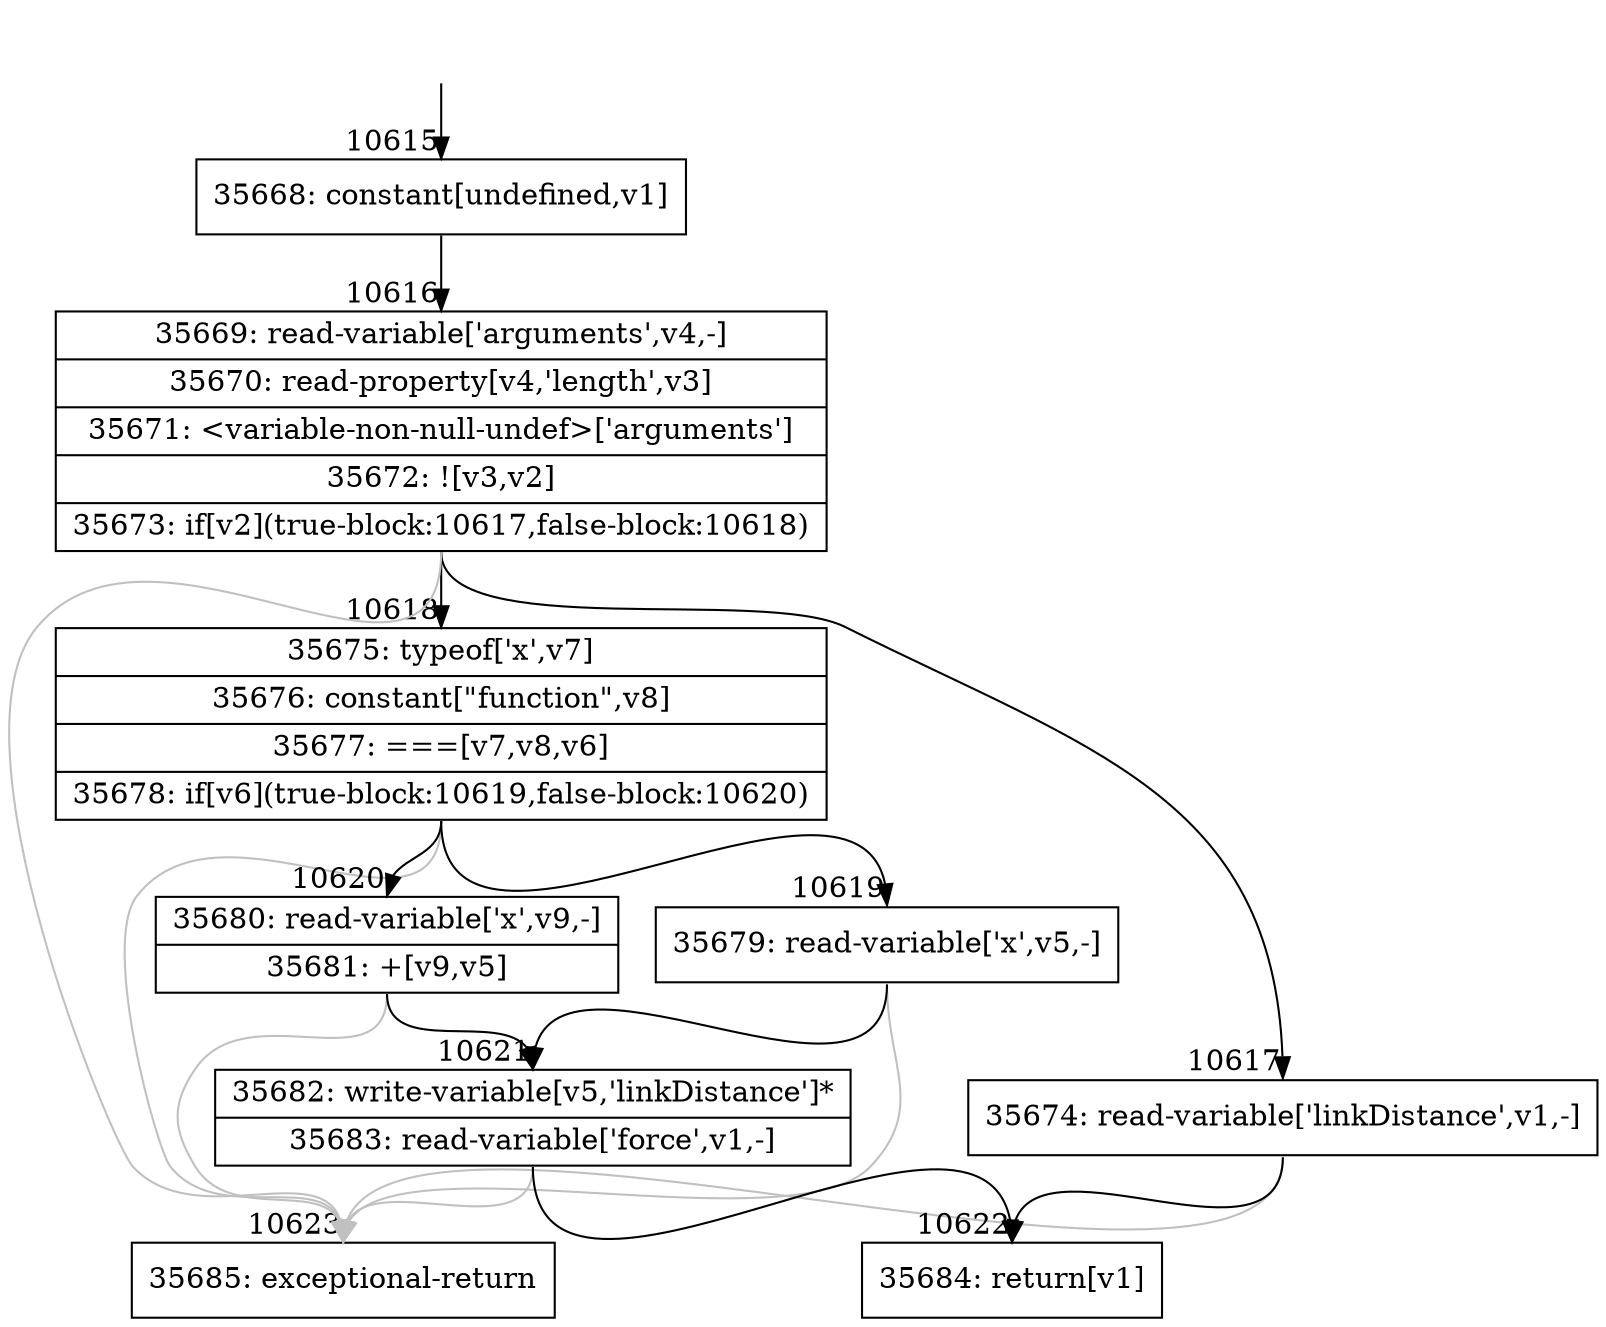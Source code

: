 digraph {
rankdir="TD"
BB_entry976[shape=none,label=""];
BB_entry976 -> BB10615 [tailport=s, headport=n, headlabel="    10615"]
BB10615 [shape=record label="{35668: constant[undefined,v1]}" ] 
BB10615 -> BB10616 [tailport=s, headport=n, headlabel="      10616"]
BB10616 [shape=record label="{35669: read-variable['arguments',v4,-]|35670: read-property[v4,'length',v3]|35671: \<variable-non-null-undef\>['arguments']|35672: ![v3,v2]|35673: if[v2](true-block:10617,false-block:10618)}" ] 
BB10616 -> BB10617 [tailport=s, headport=n, headlabel="      10617"]
BB10616 -> BB10618 [tailport=s, headport=n, headlabel="      10618"]
BB10616 -> BB10623 [tailport=s, headport=n, color=gray, headlabel="      10623"]
BB10617 [shape=record label="{35674: read-variable['linkDistance',v1,-]}" ] 
BB10617 -> BB10622 [tailport=s, headport=n, headlabel="      10622"]
BB10617 -> BB10623 [tailport=s, headport=n, color=gray]
BB10618 [shape=record label="{35675: typeof['x',v7]|35676: constant[\"function\",v8]|35677: ===[v7,v8,v6]|35678: if[v6](true-block:10619,false-block:10620)}" ] 
BB10618 -> BB10619 [tailport=s, headport=n, headlabel="      10619"]
BB10618 -> BB10620 [tailport=s, headport=n, headlabel="      10620"]
BB10618 -> BB10623 [tailport=s, headport=n, color=gray]
BB10619 [shape=record label="{35679: read-variable['x',v5,-]}" ] 
BB10619 -> BB10621 [tailport=s, headport=n, headlabel="      10621"]
BB10619 -> BB10623 [tailport=s, headport=n, color=gray]
BB10620 [shape=record label="{35680: read-variable['x',v9,-]|35681: +[v9,v5]}" ] 
BB10620 -> BB10621 [tailport=s, headport=n]
BB10620 -> BB10623 [tailport=s, headport=n, color=gray]
BB10621 [shape=record label="{35682: write-variable[v5,'linkDistance']*|35683: read-variable['force',v1,-]}" ] 
BB10621 -> BB10622 [tailport=s, headport=n]
BB10621 -> BB10623 [tailport=s, headport=n, color=gray]
BB10622 [shape=record label="{35684: return[v1]}" ] 
BB10623 [shape=record label="{35685: exceptional-return}" ] 
//#$~ 6308
}
